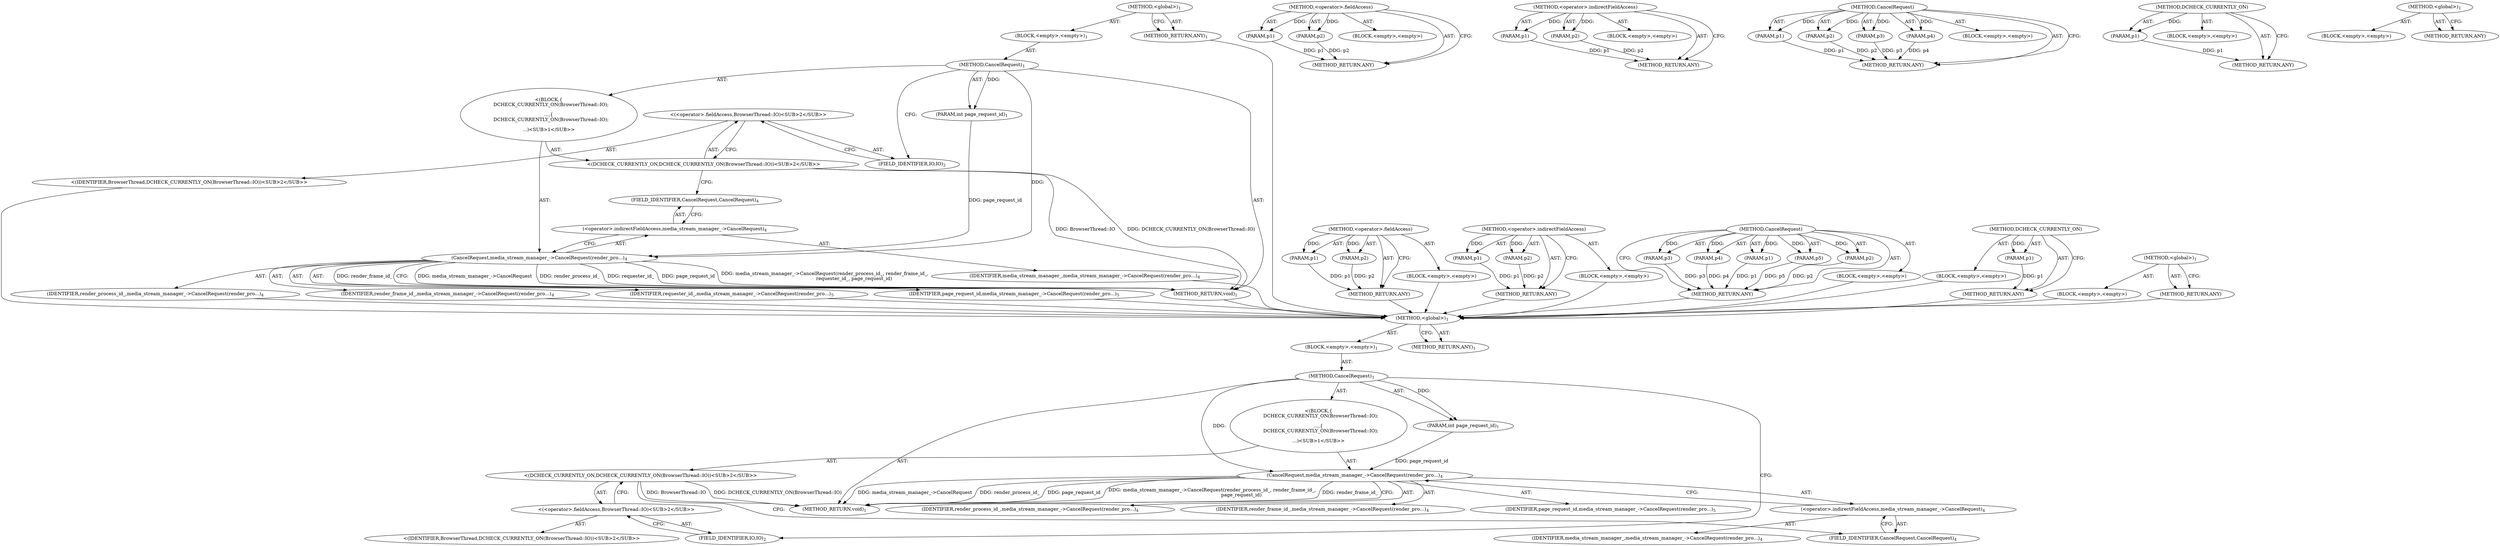 digraph "&lt;global&gt;" {
vulnerable_6 [label=<(METHOD,&lt;global&gt;)<SUB>1</SUB>>];
vulnerable_7 [label=<(BLOCK,&lt;empty&gt;,&lt;empty&gt;)<SUB>1</SUB>>];
vulnerable_8 [label=<(METHOD,CancelRequest)<SUB>1</SUB>>];
vulnerable_9 [label=<(PARAM,int page_request_id)<SUB>1</SUB>>];
vulnerable_10 [label="<(BLOCK,{
   DCHECK_CURRENTLY_ON(BrowserThread::IO);
 
...,{
   DCHECK_CURRENTLY_ON(BrowserThread::IO);
 
...)<SUB>1</SUB>>"];
vulnerable_11 [label="<(DCHECK_CURRENTLY_ON,DCHECK_CURRENTLY_ON(BrowserThread::IO))<SUB>2</SUB>>"];
vulnerable_12 [label="<(&lt;operator&gt;.fieldAccess,BrowserThread::IO)<SUB>2</SUB>>"];
vulnerable_13 [label="<(IDENTIFIER,BrowserThread,DCHECK_CURRENTLY_ON(BrowserThread::IO))<SUB>2</SUB>>"];
vulnerable_14 [label=<(FIELD_IDENTIFIER,IO,IO)<SUB>2</SUB>>];
vulnerable_15 [label=<(CancelRequest,media_stream_manager_-&gt;CancelRequest(render_pro...)<SUB>4</SUB>>];
vulnerable_16 [label=<(&lt;operator&gt;.indirectFieldAccess,media_stream_manager_-&gt;CancelRequest)<SUB>4</SUB>>];
vulnerable_17 [label=<(IDENTIFIER,media_stream_manager_,media_stream_manager_-&gt;CancelRequest(render_pro...)<SUB>4</SUB>>];
vulnerable_18 [label=<(FIELD_IDENTIFIER,CancelRequest,CancelRequest)<SUB>4</SUB>>];
vulnerable_19 [label=<(IDENTIFIER,render_process_id_,media_stream_manager_-&gt;CancelRequest(render_pro...)<SUB>4</SUB>>];
vulnerable_20 [label=<(IDENTIFIER,render_frame_id_,media_stream_manager_-&gt;CancelRequest(render_pro...)<SUB>4</SUB>>];
vulnerable_21 [label=<(IDENTIFIER,page_request_id,media_stream_manager_-&gt;CancelRequest(render_pro...)<SUB>5</SUB>>];
vulnerable_22 [label=<(METHOD_RETURN,void)<SUB>1</SUB>>];
vulnerable_24 [label=<(METHOD_RETURN,ANY)<SUB>1</SUB>>];
vulnerable_43 [label=<(METHOD,&lt;operator&gt;.fieldAccess)>];
vulnerable_44 [label=<(PARAM,p1)>];
vulnerable_45 [label=<(PARAM,p2)>];
vulnerable_46 [label=<(BLOCK,&lt;empty&gt;,&lt;empty&gt;)>];
vulnerable_47 [label=<(METHOD_RETURN,ANY)>];
vulnerable_55 [label=<(METHOD,&lt;operator&gt;.indirectFieldAccess)>];
vulnerable_56 [label=<(PARAM,p1)>];
vulnerable_57 [label=<(PARAM,p2)>];
vulnerable_58 [label=<(BLOCK,&lt;empty&gt;,&lt;empty&gt;)>];
vulnerable_59 [label=<(METHOD_RETURN,ANY)>];
vulnerable_48 [label=<(METHOD,CancelRequest)>];
vulnerable_49 [label=<(PARAM,p1)>];
vulnerable_50 [label=<(PARAM,p2)>];
vulnerable_51 [label=<(PARAM,p3)>];
vulnerable_52 [label=<(PARAM,p4)>];
vulnerable_53 [label=<(BLOCK,&lt;empty&gt;,&lt;empty&gt;)>];
vulnerable_54 [label=<(METHOD_RETURN,ANY)>];
vulnerable_39 [label=<(METHOD,DCHECK_CURRENTLY_ON)>];
vulnerable_40 [label=<(PARAM,p1)>];
vulnerable_41 [label=<(BLOCK,&lt;empty&gt;,&lt;empty&gt;)>];
vulnerable_42 [label=<(METHOD_RETURN,ANY)>];
vulnerable_33 [label=<(METHOD,&lt;global&gt;)<SUB>1</SUB>>];
vulnerable_34 [label=<(BLOCK,&lt;empty&gt;,&lt;empty&gt;)>];
vulnerable_35 [label=<(METHOD_RETURN,ANY)>];
fixed_6 [label=<(METHOD,&lt;global&gt;)<SUB>1</SUB>>];
fixed_7 [label=<(BLOCK,&lt;empty&gt;,&lt;empty&gt;)<SUB>1</SUB>>];
fixed_8 [label=<(METHOD,CancelRequest)<SUB>1</SUB>>];
fixed_9 [label=<(PARAM,int page_request_id)<SUB>1</SUB>>];
fixed_10 [label="<(BLOCK,{
   DCHECK_CURRENTLY_ON(BrowserThread::IO);
 
...,{
   DCHECK_CURRENTLY_ON(BrowserThread::IO);
 
...)<SUB>1</SUB>>"];
fixed_11 [label="<(DCHECK_CURRENTLY_ON,DCHECK_CURRENTLY_ON(BrowserThread::IO))<SUB>2</SUB>>"];
fixed_12 [label="<(&lt;operator&gt;.fieldAccess,BrowserThread::IO)<SUB>2</SUB>>"];
fixed_13 [label="<(IDENTIFIER,BrowserThread,DCHECK_CURRENTLY_ON(BrowserThread::IO))<SUB>2</SUB>>"];
fixed_14 [label=<(FIELD_IDENTIFIER,IO,IO)<SUB>2</SUB>>];
fixed_15 [label=<(CancelRequest,media_stream_manager_-&gt;CancelRequest(render_pro...)<SUB>4</SUB>>];
fixed_16 [label=<(&lt;operator&gt;.indirectFieldAccess,media_stream_manager_-&gt;CancelRequest)<SUB>4</SUB>>];
fixed_17 [label=<(IDENTIFIER,media_stream_manager_,media_stream_manager_-&gt;CancelRequest(render_pro...)<SUB>4</SUB>>];
fixed_18 [label=<(FIELD_IDENTIFIER,CancelRequest,CancelRequest)<SUB>4</SUB>>];
fixed_19 [label=<(IDENTIFIER,render_process_id_,media_stream_manager_-&gt;CancelRequest(render_pro...)<SUB>4</SUB>>];
fixed_20 [label=<(IDENTIFIER,render_frame_id_,media_stream_manager_-&gt;CancelRequest(render_pro...)<SUB>4</SUB>>];
fixed_21 [label=<(IDENTIFIER,requester_id_,media_stream_manager_-&gt;CancelRequest(render_pro...)<SUB>5</SUB>>];
fixed_22 [label=<(IDENTIFIER,page_request_id,media_stream_manager_-&gt;CancelRequest(render_pro...)<SUB>5</SUB>>];
fixed_23 [label=<(METHOD_RETURN,void)<SUB>1</SUB>>];
fixed_25 [label=<(METHOD_RETURN,ANY)<SUB>1</SUB>>];
fixed_44 [label=<(METHOD,&lt;operator&gt;.fieldAccess)>];
fixed_45 [label=<(PARAM,p1)>];
fixed_46 [label=<(PARAM,p2)>];
fixed_47 [label=<(BLOCK,&lt;empty&gt;,&lt;empty&gt;)>];
fixed_48 [label=<(METHOD_RETURN,ANY)>];
fixed_57 [label=<(METHOD,&lt;operator&gt;.indirectFieldAccess)>];
fixed_58 [label=<(PARAM,p1)>];
fixed_59 [label=<(PARAM,p2)>];
fixed_60 [label=<(BLOCK,&lt;empty&gt;,&lt;empty&gt;)>];
fixed_61 [label=<(METHOD_RETURN,ANY)>];
fixed_49 [label=<(METHOD,CancelRequest)>];
fixed_50 [label=<(PARAM,p1)>];
fixed_51 [label=<(PARAM,p2)>];
fixed_52 [label=<(PARAM,p3)>];
fixed_53 [label=<(PARAM,p4)>];
fixed_54 [label=<(PARAM,p5)>];
fixed_55 [label=<(BLOCK,&lt;empty&gt;,&lt;empty&gt;)>];
fixed_56 [label=<(METHOD_RETURN,ANY)>];
fixed_40 [label=<(METHOD,DCHECK_CURRENTLY_ON)>];
fixed_41 [label=<(PARAM,p1)>];
fixed_42 [label=<(BLOCK,&lt;empty&gt;,&lt;empty&gt;)>];
fixed_43 [label=<(METHOD_RETURN,ANY)>];
fixed_34 [label=<(METHOD,&lt;global&gt;)<SUB>1</SUB>>];
fixed_35 [label=<(BLOCK,&lt;empty&gt;,&lt;empty&gt;)>];
fixed_36 [label=<(METHOD_RETURN,ANY)>];
vulnerable_6 -> vulnerable_7  [key=0, label="AST: "];
vulnerable_6 -> vulnerable_24  [key=0, label="AST: "];
vulnerable_6 -> vulnerable_24  [key=1, label="CFG: "];
vulnerable_7 -> vulnerable_8  [key=0, label="AST: "];
vulnerable_8 -> vulnerable_9  [key=0, label="AST: "];
vulnerable_8 -> vulnerable_9  [key=1, label="DDG: "];
vulnerable_8 -> vulnerable_10  [key=0, label="AST: "];
vulnerable_8 -> vulnerable_22  [key=0, label="AST: "];
vulnerable_8 -> vulnerable_14  [key=0, label="CFG: "];
vulnerable_8 -> vulnerable_15  [key=0, label="DDG: "];
vulnerable_9 -> vulnerable_15  [key=0, label="DDG: page_request_id"];
vulnerable_10 -> vulnerable_11  [key=0, label="AST: "];
vulnerable_10 -> vulnerable_15  [key=0, label="AST: "];
vulnerable_11 -> vulnerable_12  [key=0, label="AST: "];
vulnerable_11 -> vulnerable_18  [key=0, label="CFG: "];
vulnerable_11 -> vulnerable_22  [key=0, label="DDG: BrowserThread::IO"];
vulnerable_11 -> vulnerable_22  [key=1, label="DDG: DCHECK_CURRENTLY_ON(BrowserThread::IO)"];
vulnerable_12 -> vulnerable_13  [key=0, label="AST: "];
vulnerable_12 -> vulnerable_14  [key=0, label="AST: "];
vulnerable_12 -> vulnerable_11  [key=0, label="CFG: "];
vulnerable_14 -> vulnerable_12  [key=0, label="CFG: "];
vulnerable_15 -> vulnerable_16  [key=0, label="AST: "];
vulnerable_15 -> vulnerable_19  [key=0, label="AST: "];
vulnerable_15 -> vulnerable_20  [key=0, label="AST: "];
vulnerable_15 -> vulnerable_21  [key=0, label="AST: "];
vulnerable_15 -> vulnerable_22  [key=0, label="CFG: "];
vulnerable_15 -> vulnerable_22  [key=1, label="DDG: media_stream_manager_-&gt;CancelRequest"];
vulnerable_15 -> vulnerable_22  [key=2, label="DDG: render_process_id_"];
vulnerable_15 -> vulnerable_22  [key=3, label="DDG: page_request_id"];
vulnerable_15 -> vulnerable_22  [key=4, label="DDG: media_stream_manager_-&gt;CancelRequest(render_process_id_, render_frame_id_,
                                       page_request_id)"];
vulnerable_15 -> vulnerable_22  [key=5, label="DDG: render_frame_id_"];
vulnerable_16 -> vulnerable_17  [key=0, label="AST: "];
vulnerable_16 -> vulnerable_18  [key=0, label="AST: "];
vulnerable_16 -> vulnerable_15  [key=0, label="CFG: "];
vulnerable_18 -> vulnerable_16  [key=0, label="CFG: "];
vulnerable_43 -> vulnerable_44  [key=0, label="AST: "];
vulnerable_43 -> vulnerable_44  [key=1, label="DDG: "];
vulnerable_43 -> vulnerable_46  [key=0, label="AST: "];
vulnerable_43 -> vulnerable_45  [key=0, label="AST: "];
vulnerable_43 -> vulnerable_45  [key=1, label="DDG: "];
vulnerable_43 -> vulnerable_47  [key=0, label="AST: "];
vulnerable_43 -> vulnerable_47  [key=1, label="CFG: "];
vulnerable_44 -> vulnerable_47  [key=0, label="DDG: p1"];
vulnerable_45 -> vulnerable_47  [key=0, label="DDG: p2"];
vulnerable_55 -> vulnerable_56  [key=0, label="AST: "];
vulnerable_55 -> vulnerable_56  [key=1, label="DDG: "];
vulnerable_55 -> vulnerable_58  [key=0, label="AST: "];
vulnerable_55 -> vulnerable_57  [key=0, label="AST: "];
vulnerable_55 -> vulnerable_57  [key=1, label="DDG: "];
vulnerable_55 -> vulnerable_59  [key=0, label="AST: "];
vulnerable_55 -> vulnerable_59  [key=1, label="CFG: "];
vulnerable_56 -> vulnerable_59  [key=0, label="DDG: p1"];
vulnerable_57 -> vulnerable_59  [key=0, label="DDG: p2"];
vulnerable_48 -> vulnerable_49  [key=0, label="AST: "];
vulnerable_48 -> vulnerable_49  [key=1, label="DDG: "];
vulnerable_48 -> vulnerable_53  [key=0, label="AST: "];
vulnerable_48 -> vulnerable_50  [key=0, label="AST: "];
vulnerable_48 -> vulnerable_50  [key=1, label="DDG: "];
vulnerable_48 -> vulnerable_54  [key=0, label="AST: "];
vulnerable_48 -> vulnerable_54  [key=1, label="CFG: "];
vulnerable_48 -> vulnerable_51  [key=0, label="AST: "];
vulnerable_48 -> vulnerable_51  [key=1, label="DDG: "];
vulnerable_48 -> vulnerable_52  [key=0, label="AST: "];
vulnerable_48 -> vulnerable_52  [key=1, label="DDG: "];
vulnerable_49 -> vulnerable_54  [key=0, label="DDG: p1"];
vulnerable_50 -> vulnerable_54  [key=0, label="DDG: p2"];
vulnerable_51 -> vulnerable_54  [key=0, label="DDG: p3"];
vulnerable_52 -> vulnerable_54  [key=0, label="DDG: p4"];
vulnerable_39 -> vulnerable_40  [key=0, label="AST: "];
vulnerable_39 -> vulnerable_40  [key=1, label="DDG: "];
vulnerable_39 -> vulnerable_41  [key=0, label="AST: "];
vulnerable_39 -> vulnerable_42  [key=0, label="AST: "];
vulnerable_39 -> vulnerable_42  [key=1, label="CFG: "];
vulnerable_40 -> vulnerable_42  [key=0, label="DDG: p1"];
vulnerable_33 -> vulnerable_34  [key=0, label="AST: "];
vulnerable_33 -> vulnerable_35  [key=0, label="AST: "];
vulnerable_33 -> vulnerable_35  [key=1, label="CFG: "];
fixed_6 -> fixed_7  [key=0, label="AST: "];
fixed_6 -> fixed_25  [key=0, label="AST: "];
fixed_6 -> fixed_25  [key=1, label="CFG: "];
fixed_7 -> fixed_8  [key=0, label="AST: "];
fixed_8 -> fixed_9  [key=0, label="AST: "];
fixed_8 -> fixed_9  [key=1, label="DDG: "];
fixed_8 -> fixed_10  [key=0, label="AST: "];
fixed_8 -> fixed_23  [key=0, label="AST: "];
fixed_8 -> fixed_14  [key=0, label="CFG: "];
fixed_8 -> fixed_15  [key=0, label="DDG: "];
fixed_9 -> fixed_15  [key=0, label="DDG: page_request_id"];
fixed_10 -> fixed_11  [key=0, label="AST: "];
fixed_10 -> fixed_15  [key=0, label="AST: "];
fixed_11 -> fixed_12  [key=0, label="AST: "];
fixed_11 -> fixed_18  [key=0, label="CFG: "];
fixed_11 -> fixed_23  [key=0, label="DDG: BrowserThread::IO"];
fixed_11 -> fixed_23  [key=1, label="DDG: DCHECK_CURRENTLY_ON(BrowserThread::IO)"];
fixed_12 -> fixed_13  [key=0, label="AST: "];
fixed_12 -> fixed_14  [key=0, label="AST: "];
fixed_12 -> fixed_11  [key=0, label="CFG: "];
fixed_13 -> vulnerable_6  [key=0];
fixed_14 -> fixed_12  [key=0, label="CFG: "];
fixed_15 -> fixed_16  [key=0, label="AST: "];
fixed_15 -> fixed_19  [key=0, label="AST: "];
fixed_15 -> fixed_20  [key=0, label="AST: "];
fixed_15 -> fixed_21  [key=0, label="AST: "];
fixed_15 -> fixed_22  [key=0, label="AST: "];
fixed_15 -> fixed_23  [key=0, label="CFG: "];
fixed_15 -> fixed_23  [key=1, label="DDG: media_stream_manager_-&gt;CancelRequest"];
fixed_15 -> fixed_23  [key=2, label="DDG: render_process_id_"];
fixed_15 -> fixed_23  [key=3, label="DDG: requester_id_"];
fixed_15 -> fixed_23  [key=4, label="DDG: page_request_id"];
fixed_15 -> fixed_23  [key=5, label="DDG: media_stream_manager_-&gt;CancelRequest(render_process_id_, render_frame_id_,
                                       requester_id_, page_request_id)"];
fixed_15 -> fixed_23  [key=6, label="DDG: render_frame_id_"];
fixed_16 -> fixed_17  [key=0, label="AST: "];
fixed_16 -> fixed_18  [key=0, label="AST: "];
fixed_16 -> fixed_15  [key=0, label="CFG: "];
fixed_17 -> vulnerable_6  [key=0];
fixed_18 -> fixed_16  [key=0, label="CFG: "];
fixed_19 -> vulnerable_6  [key=0];
fixed_20 -> vulnerable_6  [key=0];
fixed_21 -> vulnerable_6  [key=0];
fixed_22 -> vulnerable_6  [key=0];
fixed_23 -> vulnerable_6  [key=0];
fixed_25 -> vulnerable_6  [key=0];
fixed_44 -> fixed_45  [key=0, label="AST: "];
fixed_44 -> fixed_45  [key=1, label="DDG: "];
fixed_44 -> fixed_47  [key=0, label="AST: "];
fixed_44 -> fixed_46  [key=0, label="AST: "];
fixed_44 -> fixed_46  [key=1, label="DDG: "];
fixed_44 -> fixed_48  [key=0, label="AST: "];
fixed_44 -> fixed_48  [key=1, label="CFG: "];
fixed_45 -> fixed_48  [key=0, label="DDG: p1"];
fixed_46 -> fixed_48  [key=0, label="DDG: p2"];
fixed_47 -> vulnerable_6  [key=0];
fixed_48 -> vulnerable_6  [key=0];
fixed_57 -> fixed_58  [key=0, label="AST: "];
fixed_57 -> fixed_58  [key=1, label="DDG: "];
fixed_57 -> fixed_60  [key=0, label="AST: "];
fixed_57 -> fixed_59  [key=0, label="AST: "];
fixed_57 -> fixed_59  [key=1, label="DDG: "];
fixed_57 -> fixed_61  [key=0, label="AST: "];
fixed_57 -> fixed_61  [key=1, label="CFG: "];
fixed_58 -> fixed_61  [key=0, label="DDG: p1"];
fixed_59 -> fixed_61  [key=0, label="DDG: p2"];
fixed_60 -> vulnerable_6  [key=0];
fixed_61 -> vulnerable_6  [key=0];
fixed_49 -> fixed_50  [key=0, label="AST: "];
fixed_49 -> fixed_50  [key=1, label="DDG: "];
fixed_49 -> fixed_55  [key=0, label="AST: "];
fixed_49 -> fixed_51  [key=0, label="AST: "];
fixed_49 -> fixed_51  [key=1, label="DDG: "];
fixed_49 -> fixed_56  [key=0, label="AST: "];
fixed_49 -> fixed_56  [key=1, label="CFG: "];
fixed_49 -> fixed_52  [key=0, label="AST: "];
fixed_49 -> fixed_52  [key=1, label="DDG: "];
fixed_49 -> fixed_53  [key=0, label="AST: "];
fixed_49 -> fixed_53  [key=1, label="DDG: "];
fixed_49 -> fixed_54  [key=0, label="AST: "];
fixed_49 -> fixed_54  [key=1, label="DDG: "];
fixed_50 -> fixed_56  [key=0, label="DDG: p1"];
fixed_51 -> fixed_56  [key=0, label="DDG: p2"];
fixed_52 -> fixed_56  [key=0, label="DDG: p3"];
fixed_53 -> fixed_56  [key=0, label="DDG: p4"];
fixed_54 -> fixed_56  [key=0, label="DDG: p5"];
fixed_55 -> vulnerable_6  [key=0];
fixed_56 -> vulnerable_6  [key=0];
fixed_40 -> fixed_41  [key=0, label="AST: "];
fixed_40 -> fixed_41  [key=1, label="DDG: "];
fixed_40 -> fixed_42  [key=0, label="AST: "];
fixed_40 -> fixed_43  [key=0, label="AST: "];
fixed_40 -> fixed_43  [key=1, label="CFG: "];
fixed_41 -> fixed_43  [key=0, label="DDG: p1"];
fixed_42 -> vulnerable_6  [key=0];
fixed_43 -> vulnerable_6  [key=0];
fixed_34 -> fixed_35  [key=0, label="AST: "];
fixed_34 -> fixed_36  [key=0, label="AST: "];
fixed_34 -> fixed_36  [key=1, label="CFG: "];
fixed_35 -> vulnerable_6  [key=0];
fixed_36 -> vulnerable_6  [key=0];
}
